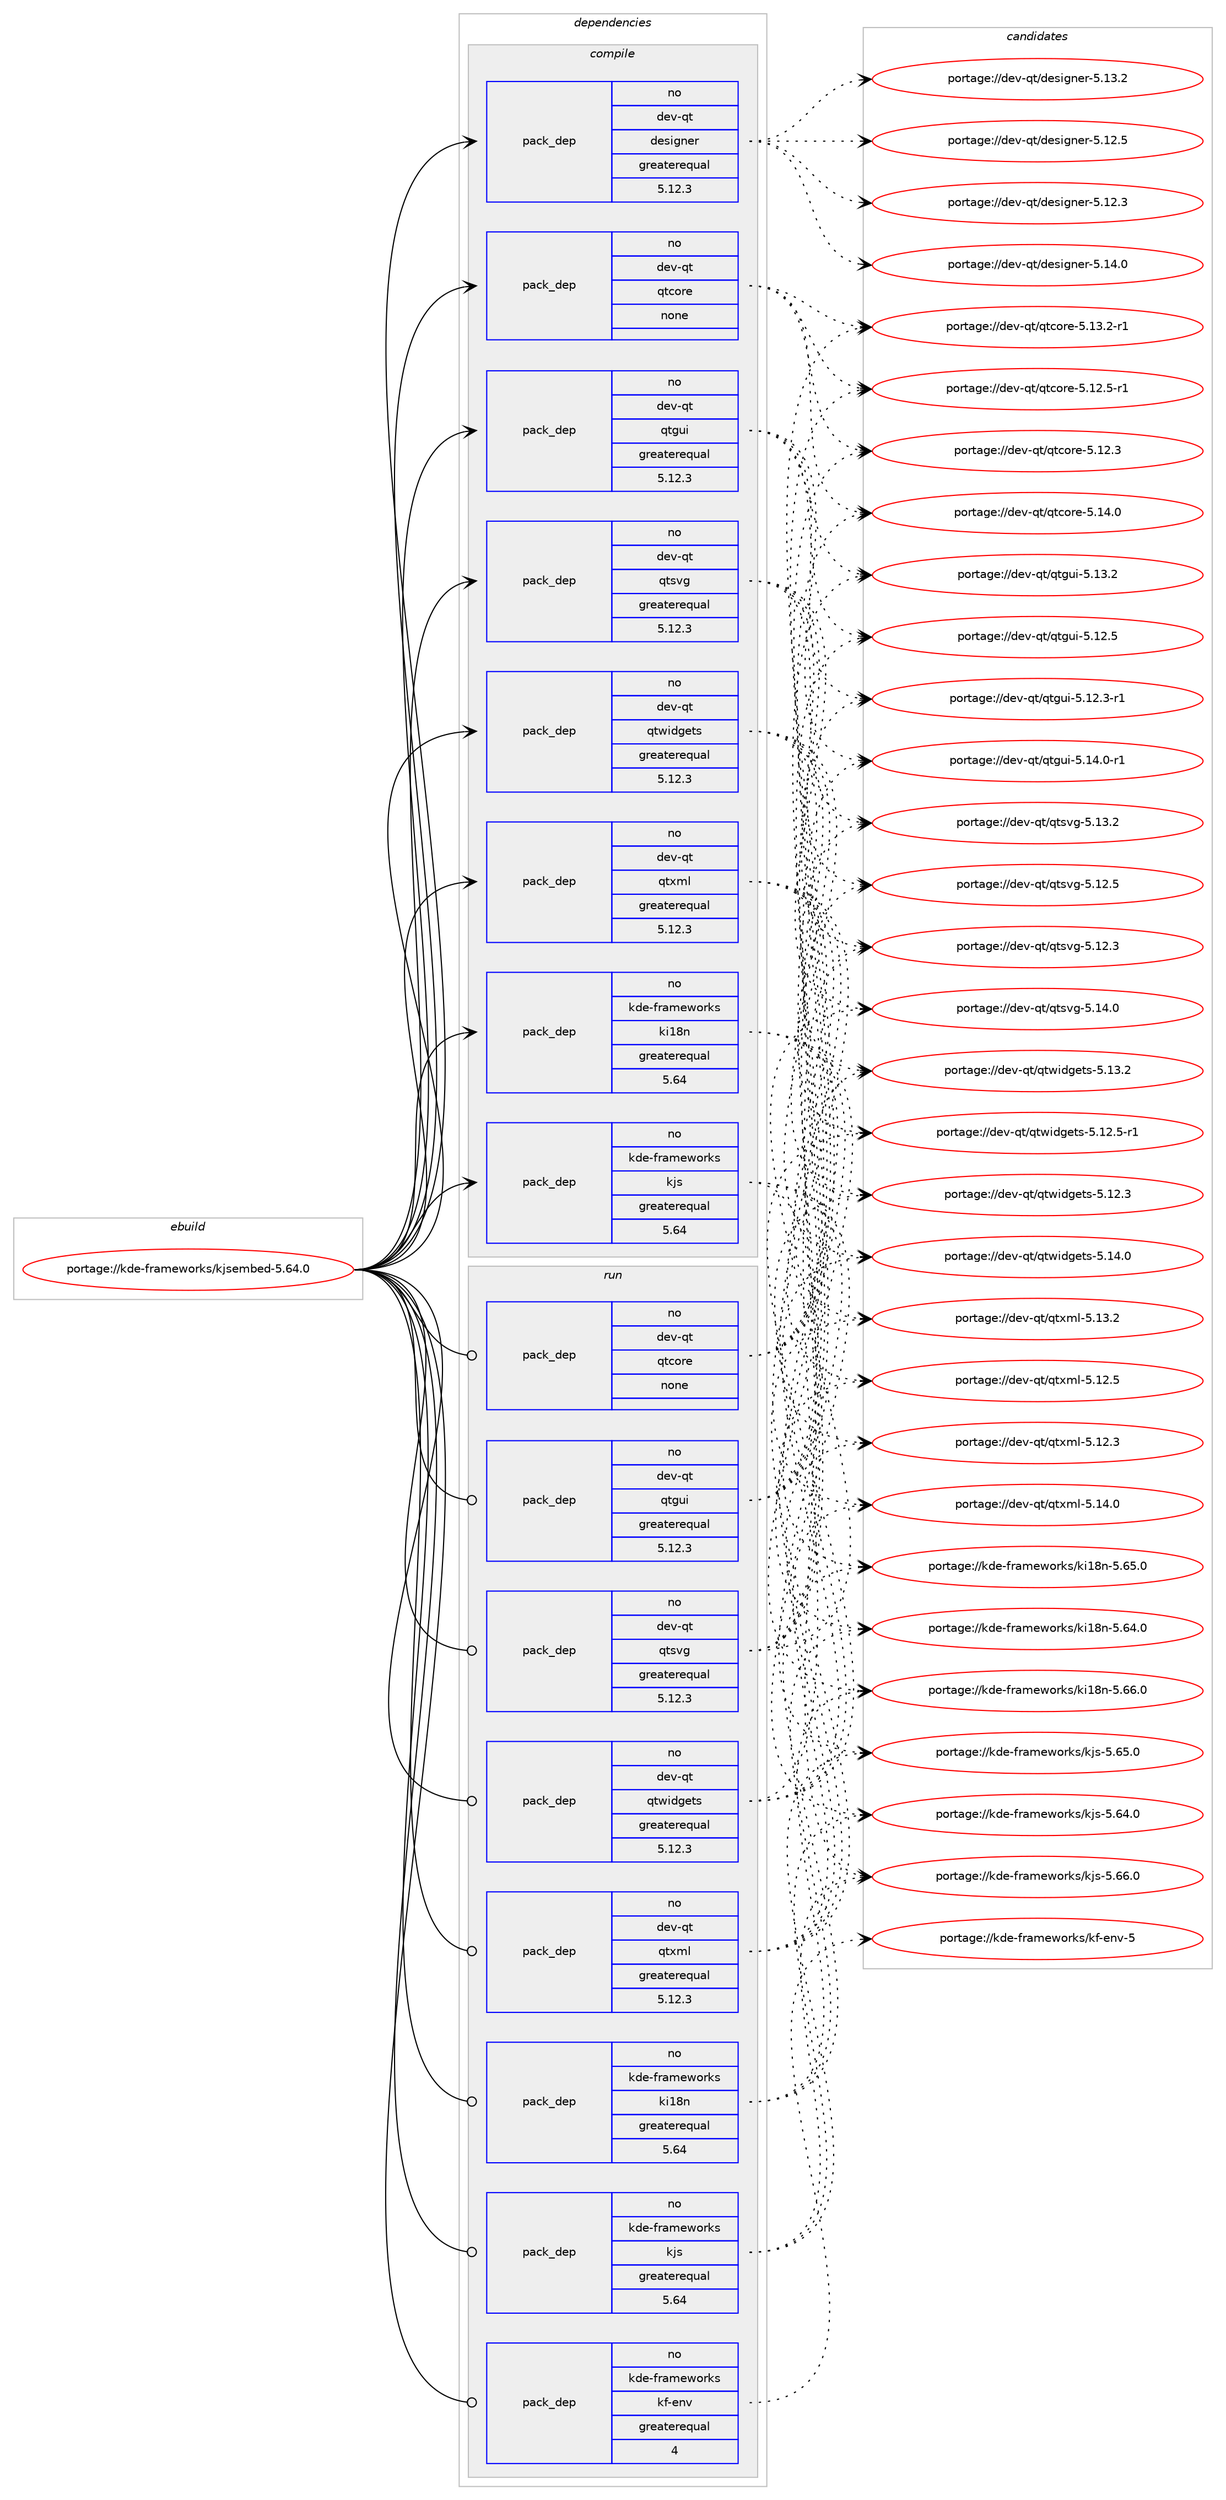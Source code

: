digraph prolog {

# *************
# Graph options
# *************

newrank=true;
concentrate=true;
compound=true;
graph [rankdir=LR,fontname=Helvetica,fontsize=10,ranksep=1.5];#, ranksep=2.5, nodesep=0.2];
edge  [arrowhead=vee];
node  [fontname=Helvetica,fontsize=10];

# **********
# The ebuild
# **********

subgraph cluster_leftcol {
color=gray;
label=<<i>ebuild</i>>;
id [label="portage://kde-frameworks/kjsembed-5.64.0", color=red, width=4, href="../kde-frameworks/kjsembed-5.64.0.svg"];
}

# ****************
# The dependencies
# ****************

subgraph cluster_midcol {
color=gray;
label=<<i>dependencies</i>>;
subgraph cluster_compile {
fillcolor="#eeeeee";
style=filled;
label=<<i>compile</i>>;
subgraph pack187917 {
dependency247240 [label=<<TABLE BORDER="0" CELLBORDER="1" CELLSPACING="0" CELLPADDING="4" WIDTH="220"><TR><TD ROWSPAN="6" CELLPADDING="30">pack_dep</TD></TR><TR><TD WIDTH="110">no</TD></TR><TR><TD>dev-qt</TD></TR><TR><TD>designer</TD></TR><TR><TD>greaterequal</TD></TR><TR><TD>5.12.3</TD></TR></TABLE>>, shape=none, color=blue];
}
id:e -> dependency247240:w [weight=20,style="solid",arrowhead="vee"];
subgraph pack187918 {
dependency247241 [label=<<TABLE BORDER="0" CELLBORDER="1" CELLSPACING="0" CELLPADDING="4" WIDTH="220"><TR><TD ROWSPAN="6" CELLPADDING="30">pack_dep</TD></TR><TR><TD WIDTH="110">no</TD></TR><TR><TD>dev-qt</TD></TR><TR><TD>qtcore</TD></TR><TR><TD>none</TD></TR><TR><TD></TD></TR></TABLE>>, shape=none, color=blue];
}
id:e -> dependency247241:w [weight=20,style="solid",arrowhead="vee"];
subgraph pack187919 {
dependency247242 [label=<<TABLE BORDER="0" CELLBORDER="1" CELLSPACING="0" CELLPADDING="4" WIDTH="220"><TR><TD ROWSPAN="6" CELLPADDING="30">pack_dep</TD></TR><TR><TD WIDTH="110">no</TD></TR><TR><TD>dev-qt</TD></TR><TR><TD>qtgui</TD></TR><TR><TD>greaterequal</TD></TR><TR><TD>5.12.3</TD></TR></TABLE>>, shape=none, color=blue];
}
id:e -> dependency247242:w [weight=20,style="solid",arrowhead="vee"];
subgraph pack187920 {
dependency247243 [label=<<TABLE BORDER="0" CELLBORDER="1" CELLSPACING="0" CELLPADDING="4" WIDTH="220"><TR><TD ROWSPAN="6" CELLPADDING="30">pack_dep</TD></TR><TR><TD WIDTH="110">no</TD></TR><TR><TD>dev-qt</TD></TR><TR><TD>qtsvg</TD></TR><TR><TD>greaterequal</TD></TR><TR><TD>5.12.3</TD></TR></TABLE>>, shape=none, color=blue];
}
id:e -> dependency247243:w [weight=20,style="solid",arrowhead="vee"];
subgraph pack187921 {
dependency247244 [label=<<TABLE BORDER="0" CELLBORDER="1" CELLSPACING="0" CELLPADDING="4" WIDTH="220"><TR><TD ROWSPAN="6" CELLPADDING="30">pack_dep</TD></TR><TR><TD WIDTH="110">no</TD></TR><TR><TD>dev-qt</TD></TR><TR><TD>qtwidgets</TD></TR><TR><TD>greaterequal</TD></TR><TR><TD>5.12.3</TD></TR></TABLE>>, shape=none, color=blue];
}
id:e -> dependency247244:w [weight=20,style="solid",arrowhead="vee"];
subgraph pack187922 {
dependency247245 [label=<<TABLE BORDER="0" CELLBORDER="1" CELLSPACING="0" CELLPADDING="4" WIDTH="220"><TR><TD ROWSPAN="6" CELLPADDING="30">pack_dep</TD></TR><TR><TD WIDTH="110">no</TD></TR><TR><TD>dev-qt</TD></TR><TR><TD>qtxml</TD></TR><TR><TD>greaterequal</TD></TR><TR><TD>5.12.3</TD></TR></TABLE>>, shape=none, color=blue];
}
id:e -> dependency247245:w [weight=20,style="solid",arrowhead="vee"];
subgraph pack187923 {
dependency247246 [label=<<TABLE BORDER="0" CELLBORDER="1" CELLSPACING="0" CELLPADDING="4" WIDTH="220"><TR><TD ROWSPAN="6" CELLPADDING="30">pack_dep</TD></TR><TR><TD WIDTH="110">no</TD></TR><TR><TD>kde-frameworks</TD></TR><TR><TD>ki18n</TD></TR><TR><TD>greaterequal</TD></TR><TR><TD>5.64</TD></TR></TABLE>>, shape=none, color=blue];
}
id:e -> dependency247246:w [weight=20,style="solid",arrowhead="vee"];
subgraph pack187924 {
dependency247247 [label=<<TABLE BORDER="0" CELLBORDER="1" CELLSPACING="0" CELLPADDING="4" WIDTH="220"><TR><TD ROWSPAN="6" CELLPADDING="30">pack_dep</TD></TR><TR><TD WIDTH="110">no</TD></TR><TR><TD>kde-frameworks</TD></TR><TR><TD>kjs</TD></TR><TR><TD>greaterequal</TD></TR><TR><TD>5.64</TD></TR></TABLE>>, shape=none, color=blue];
}
id:e -> dependency247247:w [weight=20,style="solid",arrowhead="vee"];
}
subgraph cluster_compileandrun {
fillcolor="#eeeeee";
style=filled;
label=<<i>compile and run</i>>;
}
subgraph cluster_run {
fillcolor="#eeeeee";
style=filled;
label=<<i>run</i>>;
subgraph pack187925 {
dependency247248 [label=<<TABLE BORDER="0" CELLBORDER="1" CELLSPACING="0" CELLPADDING="4" WIDTH="220"><TR><TD ROWSPAN="6" CELLPADDING="30">pack_dep</TD></TR><TR><TD WIDTH="110">no</TD></TR><TR><TD>dev-qt</TD></TR><TR><TD>qtcore</TD></TR><TR><TD>none</TD></TR><TR><TD></TD></TR></TABLE>>, shape=none, color=blue];
}
id:e -> dependency247248:w [weight=20,style="solid",arrowhead="odot"];
subgraph pack187926 {
dependency247249 [label=<<TABLE BORDER="0" CELLBORDER="1" CELLSPACING="0" CELLPADDING="4" WIDTH="220"><TR><TD ROWSPAN="6" CELLPADDING="30">pack_dep</TD></TR><TR><TD WIDTH="110">no</TD></TR><TR><TD>dev-qt</TD></TR><TR><TD>qtgui</TD></TR><TR><TD>greaterequal</TD></TR><TR><TD>5.12.3</TD></TR></TABLE>>, shape=none, color=blue];
}
id:e -> dependency247249:w [weight=20,style="solid",arrowhead="odot"];
subgraph pack187927 {
dependency247250 [label=<<TABLE BORDER="0" CELLBORDER="1" CELLSPACING="0" CELLPADDING="4" WIDTH="220"><TR><TD ROWSPAN="6" CELLPADDING="30">pack_dep</TD></TR><TR><TD WIDTH="110">no</TD></TR><TR><TD>dev-qt</TD></TR><TR><TD>qtsvg</TD></TR><TR><TD>greaterequal</TD></TR><TR><TD>5.12.3</TD></TR></TABLE>>, shape=none, color=blue];
}
id:e -> dependency247250:w [weight=20,style="solid",arrowhead="odot"];
subgraph pack187928 {
dependency247251 [label=<<TABLE BORDER="0" CELLBORDER="1" CELLSPACING="0" CELLPADDING="4" WIDTH="220"><TR><TD ROWSPAN="6" CELLPADDING="30">pack_dep</TD></TR><TR><TD WIDTH="110">no</TD></TR><TR><TD>dev-qt</TD></TR><TR><TD>qtwidgets</TD></TR><TR><TD>greaterequal</TD></TR><TR><TD>5.12.3</TD></TR></TABLE>>, shape=none, color=blue];
}
id:e -> dependency247251:w [weight=20,style="solid",arrowhead="odot"];
subgraph pack187929 {
dependency247252 [label=<<TABLE BORDER="0" CELLBORDER="1" CELLSPACING="0" CELLPADDING="4" WIDTH="220"><TR><TD ROWSPAN="6" CELLPADDING="30">pack_dep</TD></TR><TR><TD WIDTH="110">no</TD></TR><TR><TD>dev-qt</TD></TR><TR><TD>qtxml</TD></TR><TR><TD>greaterequal</TD></TR><TR><TD>5.12.3</TD></TR></TABLE>>, shape=none, color=blue];
}
id:e -> dependency247252:w [weight=20,style="solid",arrowhead="odot"];
subgraph pack187930 {
dependency247253 [label=<<TABLE BORDER="0" CELLBORDER="1" CELLSPACING="0" CELLPADDING="4" WIDTH="220"><TR><TD ROWSPAN="6" CELLPADDING="30">pack_dep</TD></TR><TR><TD WIDTH="110">no</TD></TR><TR><TD>kde-frameworks</TD></TR><TR><TD>kf-env</TD></TR><TR><TD>greaterequal</TD></TR><TR><TD>4</TD></TR></TABLE>>, shape=none, color=blue];
}
id:e -> dependency247253:w [weight=20,style="solid",arrowhead="odot"];
subgraph pack187931 {
dependency247254 [label=<<TABLE BORDER="0" CELLBORDER="1" CELLSPACING="0" CELLPADDING="4" WIDTH="220"><TR><TD ROWSPAN="6" CELLPADDING="30">pack_dep</TD></TR><TR><TD WIDTH="110">no</TD></TR><TR><TD>kde-frameworks</TD></TR><TR><TD>ki18n</TD></TR><TR><TD>greaterequal</TD></TR><TR><TD>5.64</TD></TR></TABLE>>, shape=none, color=blue];
}
id:e -> dependency247254:w [weight=20,style="solid",arrowhead="odot"];
subgraph pack187932 {
dependency247255 [label=<<TABLE BORDER="0" CELLBORDER="1" CELLSPACING="0" CELLPADDING="4" WIDTH="220"><TR><TD ROWSPAN="6" CELLPADDING="30">pack_dep</TD></TR><TR><TD WIDTH="110">no</TD></TR><TR><TD>kde-frameworks</TD></TR><TR><TD>kjs</TD></TR><TR><TD>greaterequal</TD></TR><TR><TD>5.64</TD></TR></TABLE>>, shape=none, color=blue];
}
id:e -> dependency247255:w [weight=20,style="solid",arrowhead="odot"];
}
}

# **************
# The candidates
# **************

subgraph cluster_choices {
rank=same;
color=gray;
label=<<i>candidates</i>>;

subgraph choice187917 {
color=black;
nodesep=1;
choice100101118451131164710010111510510311010111445534649524648 [label="portage://dev-qt/designer-5.14.0", color=red, width=4,href="../dev-qt/designer-5.14.0.svg"];
choice100101118451131164710010111510510311010111445534649514650 [label="portage://dev-qt/designer-5.13.2", color=red, width=4,href="../dev-qt/designer-5.13.2.svg"];
choice100101118451131164710010111510510311010111445534649504653 [label="portage://dev-qt/designer-5.12.5", color=red, width=4,href="../dev-qt/designer-5.12.5.svg"];
choice100101118451131164710010111510510311010111445534649504651 [label="portage://dev-qt/designer-5.12.3", color=red, width=4,href="../dev-qt/designer-5.12.3.svg"];
dependency247240:e -> choice100101118451131164710010111510510311010111445534649524648:w [style=dotted,weight="100"];
dependency247240:e -> choice100101118451131164710010111510510311010111445534649514650:w [style=dotted,weight="100"];
dependency247240:e -> choice100101118451131164710010111510510311010111445534649504653:w [style=dotted,weight="100"];
dependency247240:e -> choice100101118451131164710010111510510311010111445534649504651:w [style=dotted,weight="100"];
}
subgraph choice187918 {
color=black;
nodesep=1;
choice10010111845113116471131169911111410145534649524648 [label="portage://dev-qt/qtcore-5.14.0", color=red, width=4,href="../dev-qt/qtcore-5.14.0.svg"];
choice100101118451131164711311699111114101455346495146504511449 [label="portage://dev-qt/qtcore-5.13.2-r1", color=red, width=4,href="../dev-qt/qtcore-5.13.2-r1.svg"];
choice100101118451131164711311699111114101455346495046534511449 [label="portage://dev-qt/qtcore-5.12.5-r1", color=red, width=4,href="../dev-qt/qtcore-5.12.5-r1.svg"];
choice10010111845113116471131169911111410145534649504651 [label="portage://dev-qt/qtcore-5.12.3", color=red, width=4,href="../dev-qt/qtcore-5.12.3.svg"];
dependency247241:e -> choice10010111845113116471131169911111410145534649524648:w [style=dotted,weight="100"];
dependency247241:e -> choice100101118451131164711311699111114101455346495146504511449:w [style=dotted,weight="100"];
dependency247241:e -> choice100101118451131164711311699111114101455346495046534511449:w [style=dotted,weight="100"];
dependency247241:e -> choice10010111845113116471131169911111410145534649504651:w [style=dotted,weight="100"];
}
subgraph choice187919 {
color=black;
nodesep=1;
choice1001011184511311647113116103117105455346495246484511449 [label="portage://dev-qt/qtgui-5.14.0-r1", color=red, width=4,href="../dev-qt/qtgui-5.14.0-r1.svg"];
choice100101118451131164711311610311710545534649514650 [label="portage://dev-qt/qtgui-5.13.2", color=red, width=4,href="../dev-qt/qtgui-5.13.2.svg"];
choice100101118451131164711311610311710545534649504653 [label="portage://dev-qt/qtgui-5.12.5", color=red, width=4,href="../dev-qt/qtgui-5.12.5.svg"];
choice1001011184511311647113116103117105455346495046514511449 [label="portage://dev-qt/qtgui-5.12.3-r1", color=red, width=4,href="../dev-qt/qtgui-5.12.3-r1.svg"];
dependency247242:e -> choice1001011184511311647113116103117105455346495246484511449:w [style=dotted,weight="100"];
dependency247242:e -> choice100101118451131164711311610311710545534649514650:w [style=dotted,weight="100"];
dependency247242:e -> choice100101118451131164711311610311710545534649504653:w [style=dotted,weight="100"];
dependency247242:e -> choice1001011184511311647113116103117105455346495046514511449:w [style=dotted,weight="100"];
}
subgraph choice187920 {
color=black;
nodesep=1;
choice100101118451131164711311611511810345534649524648 [label="portage://dev-qt/qtsvg-5.14.0", color=red, width=4,href="../dev-qt/qtsvg-5.14.0.svg"];
choice100101118451131164711311611511810345534649514650 [label="portage://dev-qt/qtsvg-5.13.2", color=red, width=4,href="../dev-qt/qtsvg-5.13.2.svg"];
choice100101118451131164711311611511810345534649504653 [label="portage://dev-qt/qtsvg-5.12.5", color=red, width=4,href="../dev-qt/qtsvg-5.12.5.svg"];
choice100101118451131164711311611511810345534649504651 [label="portage://dev-qt/qtsvg-5.12.3", color=red, width=4,href="../dev-qt/qtsvg-5.12.3.svg"];
dependency247243:e -> choice100101118451131164711311611511810345534649524648:w [style=dotted,weight="100"];
dependency247243:e -> choice100101118451131164711311611511810345534649514650:w [style=dotted,weight="100"];
dependency247243:e -> choice100101118451131164711311611511810345534649504653:w [style=dotted,weight="100"];
dependency247243:e -> choice100101118451131164711311611511810345534649504651:w [style=dotted,weight="100"];
}
subgraph choice187921 {
color=black;
nodesep=1;
choice100101118451131164711311611910510010310111611545534649524648 [label="portage://dev-qt/qtwidgets-5.14.0", color=red, width=4,href="../dev-qt/qtwidgets-5.14.0.svg"];
choice100101118451131164711311611910510010310111611545534649514650 [label="portage://dev-qt/qtwidgets-5.13.2", color=red, width=4,href="../dev-qt/qtwidgets-5.13.2.svg"];
choice1001011184511311647113116119105100103101116115455346495046534511449 [label="portage://dev-qt/qtwidgets-5.12.5-r1", color=red, width=4,href="../dev-qt/qtwidgets-5.12.5-r1.svg"];
choice100101118451131164711311611910510010310111611545534649504651 [label="portage://dev-qt/qtwidgets-5.12.3", color=red, width=4,href="../dev-qt/qtwidgets-5.12.3.svg"];
dependency247244:e -> choice100101118451131164711311611910510010310111611545534649524648:w [style=dotted,weight="100"];
dependency247244:e -> choice100101118451131164711311611910510010310111611545534649514650:w [style=dotted,weight="100"];
dependency247244:e -> choice1001011184511311647113116119105100103101116115455346495046534511449:w [style=dotted,weight="100"];
dependency247244:e -> choice100101118451131164711311611910510010310111611545534649504651:w [style=dotted,weight="100"];
}
subgraph choice187922 {
color=black;
nodesep=1;
choice100101118451131164711311612010910845534649524648 [label="portage://dev-qt/qtxml-5.14.0", color=red, width=4,href="../dev-qt/qtxml-5.14.0.svg"];
choice100101118451131164711311612010910845534649514650 [label="portage://dev-qt/qtxml-5.13.2", color=red, width=4,href="../dev-qt/qtxml-5.13.2.svg"];
choice100101118451131164711311612010910845534649504653 [label="portage://dev-qt/qtxml-5.12.5", color=red, width=4,href="../dev-qt/qtxml-5.12.5.svg"];
choice100101118451131164711311612010910845534649504651 [label="portage://dev-qt/qtxml-5.12.3", color=red, width=4,href="../dev-qt/qtxml-5.12.3.svg"];
dependency247245:e -> choice100101118451131164711311612010910845534649524648:w [style=dotted,weight="100"];
dependency247245:e -> choice100101118451131164711311612010910845534649514650:w [style=dotted,weight="100"];
dependency247245:e -> choice100101118451131164711311612010910845534649504653:w [style=dotted,weight="100"];
dependency247245:e -> choice100101118451131164711311612010910845534649504651:w [style=dotted,weight="100"];
}
subgraph choice187923 {
color=black;
nodesep=1;
choice107100101451021149710910111911111410711547107105495611045534654544648 [label="portage://kde-frameworks/ki18n-5.66.0", color=red, width=4,href="../kde-frameworks/ki18n-5.66.0.svg"];
choice107100101451021149710910111911111410711547107105495611045534654534648 [label="portage://kde-frameworks/ki18n-5.65.0", color=red, width=4,href="../kde-frameworks/ki18n-5.65.0.svg"];
choice107100101451021149710910111911111410711547107105495611045534654524648 [label="portage://kde-frameworks/ki18n-5.64.0", color=red, width=4,href="../kde-frameworks/ki18n-5.64.0.svg"];
dependency247246:e -> choice107100101451021149710910111911111410711547107105495611045534654544648:w [style=dotted,weight="100"];
dependency247246:e -> choice107100101451021149710910111911111410711547107105495611045534654534648:w [style=dotted,weight="100"];
dependency247246:e -> choice107100101451021149710910111911111410711547107105495611045534654524648:w [style=dotted,weight="100"];
}
subgraph choice187924 {
color=black;
nodesep=1;
choice10710010145102114971091011191111141071154710710611545534654544648 [label="portage://kde-frameworks/kjs-5.66.0", color=red, width=4,href="../kde-frameworks/kjs-5.66.0.svg"];
choice10710010145102114971091011191111141071154710710611545534654534648 [label="portage://kde-frameworks/kjs-5.65.0", color=red, width=4,href="../kde-frameworks/kjs-5.65.0.svg"];
choice10710010145102114971091011191111141071154710710611545534654524648 [label="portage://kde-frameworks/kjs-5.64.0", color=red, width=4,href="../kde-frameworks/kjs-5.64.0.svg"];
dependency247247:e -> choice10710010145102114971091011191111141071154710710611545534654544648:w [style=dotted,weight="100"];
dependency247247:e -> choice10710010145102114971091011191111141071154710710611545534654534648:w [style=dotted,weight="100"];
dependency247247:e -> choice10710010145102114971091011191111141071154710710611545534654524648:w [style=dotted,weight="100"];
}
subgraph choice187925 {
color=black;
nodesep=1;
choice10010111845113116471131169911111410145534649524648 [label="portage://dev-qt/qtcore-5.14.0", color=red, width=4,href="../dev-qt/qtcore-5.14.0.svg"];
choice100101118451131164711311699111114101455346495146504511449 [label="portage://dev-qt/qtcore-5.13.2-r1", color=red, width=4,href="../dev-qt/qtcore-5.13.2-r1.svg"];
choice100101118451131164711311699111114101455346495046534511449 [label="portage://dev-qt/qtcore-5.12.5-r1", color=red, width=4,href="../dev-qt/qtcore-5.12.5-r1.svg"];
choice10010111845113116471131169911111410145534649504651 [label="portage://dev-qt/qtcore-5.12.3", color=red, width=4,href="../dev-qt/qtcore-5.12.3.svg"];
dependency247248:e -> choice10010111845113116471131169911111410145534649524648:w [style=dotted,weight="100"];
dependency247248:e -> choice100101118451131164711311699111114101455346495146504511449:w [style=dotted,weight="100"];
dependency247248:e -> choice100101118451131164711311699111114101455346495046534511449:w [style=dotted,weight="100"];
dependency247248:e -> choice10010111845113116471131169911111410145534649504651:w [style=dotted,weight="100"];
}
subgraph choice187926 {
color=black;
nodesep=1;
choice1001011184511311647113116103117105455346495246484511449 [label="portage://dev-qt/qtgui-5.14.0-r1", color=red, width=4,href="../dev-qt/qtgui-5.14.0-r1.svg"];
choice100101118451131164711311610311710545534649514650 [label="portage://dev-qt/qtgui-5.13.2", color=red, width=4,href="../dev-qt/qtgui-5.13.2.svg"];
choice100101118451131164711311610311710545534649504653 [label="portage://dev-qt/qtgui-5.12.5", color=red, width=4,href="../dev-qt/qtgui-5.12.5.svg"];
choice1001011184511311647113116103117105455346495046514511449 [label="portage://dev-qt/qtgui-5.12.3-r1", color=red, width=4,href="../dev-qt/qtgui-5.12.3-r1.svg"];
dependency247249:e -> choice1001011184511311647113116103117105455346495246484511449:w [style=dotted,weight="100"];
dependency247249:e -> choice100101118451131164711311610311710545534649514650:w [style=dotted,weight="100"];
dependency247249:e -> choice100101118451131164711311610311710545534649504653:w [style=dotted,weight="100"];
dependency247249:e -> choice1001011184511311647113116103117105455346495046514511449:w [style=dotted,weight="100"];
}
subgraph choice187927 {
color=black;
nodesep=1;
choice100101118451131164711311611511810345534649524648 [label="portage://dev-qt/qtsvg-5.14.0", color=red, width=4,href="../dev-qt/qtsvg-5.14.0.svg"];
choice100101118451131164711311611511810345534649514650 [label="portage://dev-qt/qtsvg-5.13.2", color=red, width=4,href="../dev-qt/qtsvg-5.13.2.svg"];
choice100101118451131164711311611511810345534649504653 [label="portage://dev-qt/qtsvg-5.12.5", color=red, width=4,href="../dev-qt/qtsvg-5.12.5.svg"];
choice100101118451131164711311611511810345534649504651 [label="portage://dev-qt/qtsvg-5.12.3", color=red, width=4,href="../dev-qt/qtsvg-5.12.3.svg"];
dependency247250:e -> choice100101118451131164711311611511810345534649524648:w [style=dotted,weight="100"];
dependency247250:e -> choice100101118451131164711311611511810345534649514650:w [style=dotted,weight="100"];
dependency247250:e -> choice100101118451131164711311611511810345534649504653:w [style=dotted,weight="100"];
dependency247250:e -> choice100101118451131164711311611511810345534649504651:w [style=dotted,weight="100"];
}
subgraph choice187928 {
color=black;
nodesep=1;
choice100101118451131164711311611910510010310111611545534649524648 [label="portage://dev-qt/qtwidgets-5.14.0", color=red, width=4,href="../dev-qt/qtwidgets-5.14.0.svg"];
choice100101118451131164711311611910510010310111611545534649514650 [label="portage://dev-qt/qtwidgets-5.13.2", color=red, width=4,href="../dev-qt/qtwidgets-5.13.2.svg"];
choice1001011184511311647113116119105100103101116115455346495046534511449 [label="portage://dev-qt/qtwidgets-5.12.5-r1", color=red, width=4,href="../dev-qt/qtwidgets-5.12.5-r1.svg"];
choice100101118451131164711311611910510010310111611545534649504651 [label="portage://dev-qt/qtwidgets-5.12.3", color=red, width=4,href="../dev-qt/qtwidgets-5.12.3.svg"];
dependency247251:e -> choice100101118451131164711311611910510010310111611545534649524648:w [style=dotted,weight="100"];
dependency247251:e -> choice100101118451131164711311611910510010310111611545534649514650:w [style=dotted,weight="100"];
dependency247251:e -> choice1001011184511311647113116119105100103101116115455346495046534511449:w [style=dotted,weight="100"];
dependency247251:e -> choice100101118451131164711311611910510010310111611545534649504651:w [style=dotted,weight="100"];
}
subgraph choice187929 {
color=black;
nodesep=1;
choice100101118451131164711311612010910845534649524648 [label="portage://dev-qt/qtxml-5.14.0", color=red, width=4,href="../dev-qt/qtxml-5.14.0.svg"];
choice100101118451131164711311612010910845534649514650 [label="portage://dev-qt/qtxml-5.13.2", color=red, width=4,href="../dev-qt/qtxml-5.13.2.svg"];
choice100101118451131164711311612010910845534649504653 [label="portage://dev-qt/qtxml-5.12.5", color=red, width=4,href="../dev-qt/qtxml-5.12.5.svg"];
choice100101118451131164711311612010910845534649504651 [label="portage://dev-qt/qtxml-5.12.3", color=red, width=4,href="../dev-qt/qtxml-5.12.3.svg"];
dependency247252:e -> choice100101118451131164711311612010910845534649524648:w [style=dotted,weight="100"];
dependency247252:e -> choice100101118451131164711311612010910845534649514650:w [style=dotted,weight="100"];
dependency247252:e -> choice100101118451131164711311612010910845534649504653:w [style=dotted,weight="100"];
dependency247252:e -> choice100101118451131164711311612010910845534649504651:w [style=dotted,weight="100"];
}
subgraph choice187930 {
color=black;
nodesep=1;
choice107100101451021149710910111911111410711547107102451011101184553 [label="portage://kde-frameworks/kf-env-5", color=red, width=4,href="../kde-frameworks/kf-env-5.svg"];
dependency247253:e -> choice107100101451021149710910111911111410711547107102451011101184553:w [style=dotted,weight="100"];
}
subgraph choice187931 {
color=black;
nodesep=1;
choice107100101451021149710910111911111410711547107105495611045534654544648 [label="portage://kde-frameworks/ki18n-5.66.0", color=red, width=4,href="../kde-frameworks/ki18n-5.66.0.svg"];
choice107100101451021149710910111911111410711547107105495611045534654534648 [label="portage://kde-frameworks/ki18n-5.65.0", color=red, width=4,href="../kde-frameworks/ki18n-5.65.0.svg"];
choice107100101451021149710910111911111410711547107105495611045534654524648 [label="portage://kde-frameworks/ki18n-5.64.0", color=red, width=4,href="../kde-frameworks/ki18n-5.64.0.svg"];
dependency247254:e -> choice107100101451021149710910111911111410711547107105495611045534654544648:w [style=dotted,weight="100"];
dependency247254:e -> choice107100101451021149710910111911111410711547107105495611045534654534648:w [style=dotted,weight="100"];
dependency247254:e -> choice107100101451021149710910111911111410711547107105495611045534654524648:w [style=dotted,weight="100"];
}
subgraph choice187932 {
color=black;
nodesep=1;
choice10710010145102114971091011191111141071154710710611545534654544648 [label="portage://kde-frameworks/kjs-5.66.0", color=red, width=4,href="../kde-frameworks/kjs-5.66.0.svg"];
choice10710010145102114971091011191111141071154710710611545534654534648 [label="portage://kde-frameworks/kjs-5.65.0", color=red, width=4,href="../kde-frameworks/kjs-5.65.0.svg"];
choice10710010145102114971091011191111141071154710710611545534654524648 [label="portage://kde-frameworks/kjs-5.64.0", color=red, width=4,href="../kde-frameworks/kjs-5.64.0.svg"];
dependency247255:e -> choice10710010145102114971091011191111141071154710710611545534654544648:w [style=dotted,weight="100"];
dependency247255:e -> choice10710010145102114971091011191111141071154710710611545534654534648:w [style=dotted,weight="100"];
dependency247255:e -> choice10710010145102114971091011191111141071154710710611545534654524648:w [style=dotted,weight="100"];
}
}

}
